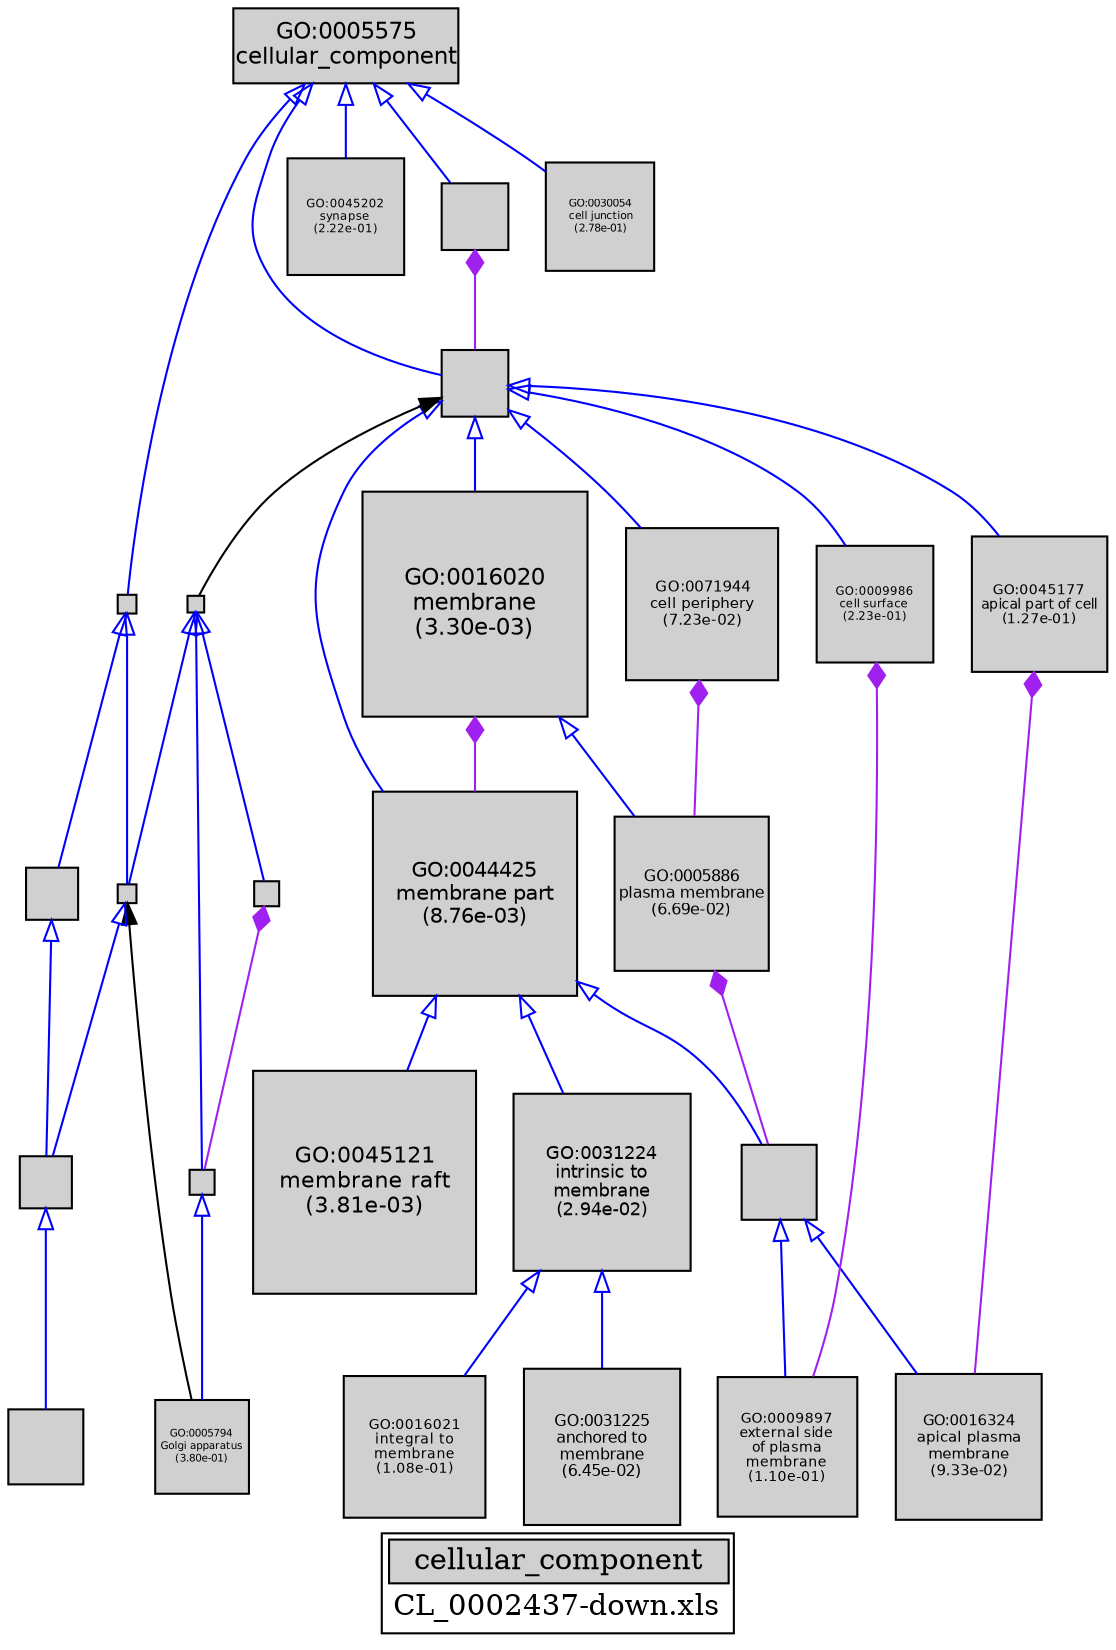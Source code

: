 digraph "cellular_component" {
graph [ bgcolor = "#FFFFFF", label = <<TABLE COLOR="black" BGCOLOR="white"><TR><TD COLSPAN="2" BGCOLOR="#D0D0D0"><FONT COLOR="black">cellular_component</FONT></TD></TR><TR><TD BORDER="0">CL_0002437-down.xls</TD></TR></TABLE>> ];
node [ fontname = "Helvetica" ];

subgraph "nodes" {

node [ style = "filled", fixedsize = "true", width = 1, shape = "box", fontsize = 9, fillcolor = "#D0D0D0", fontcolor = "black", color = "black" ];

"GO:0016324" [ URL = "#GO:0016324", label = <<TABLE BORDER="0"><TR><TD>GO:0016324<BR/>apical plasma<BR/>membrane<BR/>(9.33e-02)</TD></TR></TABLE>>, width = 0.96960281921, shape = "box", fontsize = 6.98114029831, height = 0.96960281921 ];
"GO:0005575" [ URL = "#GO:0005575", label = <<TABLE BORDER="0"><TR><TD>GO:0005575<BR/>cellular_component</TD></TR></TABLE>>, width = 1.5, shape = "box", fontsize = 10.8 ];
"GO:0045177" [ URL = "#GO:0045177", label = <<TABLE BORDER="0"><TR><TD>GO:0045177<BR/>apical part of cell<BR/>(1.27e-01)</TD></TR></TABLE>>, width = 0.90569042642, shape = "box", fontsize = 6.52097107023, height = 0.90569042642 ];
"GO:0043229" [ URL = "#GO:0043229", label = "", width = 0.124593590786, shape = "box", height = 0.124593590786 ];
"GO:0005794" [ URL = "#GO:0005794", label = <<TABLE BORDER="0"><TR><TD>GO:0005794<BR/>Golgi apparatus<BR/>(3.80e-01)</TD></TR></TABLE>>, width = 0.623948765015, shape = "box", fontsize = 5.0, height = 0.623948765015 ];
"GO:0044444" [ URL = "#GO:0044444", label = "", width = 0.167652213123, shape = "box", height = 0.167652213123 ];
"GO:0044425" [ URL = "#GO:0044425", label = <<TABLE BORDER="0"><TR><TD>GO:0044425<BR/>membrane part<BR/>(8.76e-03)</TD></TR></TABLE>>, width = 1.36666362182, shape = "box", fontsize = 9.83997807713, height = 1.36666362182 ];
"GO:0016021" [ URL = "#GO:0016021", label = <<TABLE BORDER="0"><TR><TD>GO:0016021<BR/>integral to<BR/>membrane<BR/>(1.08e-01)</TD></TR></TABLE>>, width = 0.938754958046, shape = "box", fontsize = 6.75903569793, height = 0.938754958046 ];
"GO:0005886" [ URL = "#GO:0005886", label = <<TABLE BORDER="0"><TR><TD>GO:0005886<BR/>plasma membrane<BR/>(6.69e-02)</TD></TR></TABLE>>, width = 1.03466322919, shape = "box", fontsize = 7.44957525016, height = 1.03466322919 ];
"GO:0044424" [ URL = "#GO:0044424", label = "", width = 0.10564311758, shape = "box", height = 0.10564311758 ];
"GO:0045121" [ URL = "#GO:0045121", label = <<TABLE BORDER="0"><TR><TD>GO:0045121<BR/>membrane raft<BR/>(3.81e-03)</TD></TR></TABLE>>, width = 1.48124358069, shape = "box", fontsize = 10.664953781, height = 1.48124358069 ];
"GO:0043226" [ URL = "#GO:0043226", label = "", width = 0.124062125854, shape = "box", height = 0.124062125854 ];
"GO:0044459" [ URL = "#GO:0044459", label = "", width = 0.499556962307, shape = "box", height = 0.499556962307 ];
"GO:0009897" [ URL = "#GO:0009897", label = <<TABLE BORDER="0"><TR><TD>GO:0009897<BR/>external side<BR/>of plasma<BR/>membrane<BR/>(1.10e-01)</TD></TR></TABLE>>, width = 0.935496332634, shape = "box", fontsize = 6.73557359496, height = 0.935496332634 ];
"GO:0043228" [ URL = "#GO:0043228", label = "", width = 0.349361510312, shape = "box", height = 0.349361510312 ];
"GO:0044464" [ URL = "#GO:0044464", label = "", width = 0.442516781395, shape = "box", height = 0.442516781395 ];
"GO:0031225" [ URL = "#GO:0031225", label = <<TABLE BORDER="0"><TR><TD>GO:0031225<BR/>anchored to<BR/>membrane<BR/>(6.45e-02)</TD></TR></TABLE>>, width = 1.04157845073, shape = "box", fontsize = 7.49936484528, height = 1.04157845073 ];
"GO:0005856" [ URL = "#GO:0005856", label = "", width = 0.495580302138, shape = "box", height = 0.495580302138 ];
"GO:0005737" [ URL = "#GO:0005737", label = "", width = 0.160723522521, shape = "box", height = 0.160723522521 ];
"GO:0071944" [ URL = "#GO:0071944", label = <<TABLE BORDER="0"><TR><TD>GO:0071944<BR/>cell periphery<BR/>(7.23e-02)</TD></TR></TABLE>>, width = 1.01984300344, shape = "box", fontsize = 7.34286962478, height = 1.01984300344 ];
"GO:0045202" [ URL = "#GO:0045202", label = <<TABLE BORDER="0"><TR><TD>GO:0045202<BR/>synapse<BR/>(2.22e-01)</TD></TR></TABLE>>, width = 0.775221683165, shape = "box", fontsize = 5.58159611879, height = 0.775221683165 ];
"GO:0005623" [ URL = "#GO:0005623", label = "", width = 0.442516781395, shape = "box", height = 0.442516781395 ];
"GO:0016020" [ URL = "#GO:0016020", label = <<TABLE BORDER="0"><TR><TD>GO:0016020<BR/>membrane<BR/>(3.30e-03)</TD></TR></TABLE>>, width = 1.5, shape = "box", fontsize = 10.8, height = 1.5 ];
"GO:0030054" [ URL = "#GO:0030054", label = <<TABLE BORDER="0"><TR><TD>GO:0030054<BR/>cell junction<BR/>(2.78e-01)</TD></TR></TABLE>>, width = 0.715332549518, shape = "box", fontsize = 5.15039435653, height = 0.715332549518 ];
"GO:0043232" [ URL = "#GO:0043232", label = "", width = 0.349361510312, shape = "box", height = 0.349361510312 ];
"GO:0009986" [ URL = "#GO:0009986", label = <<TABLE BORDER="0"><TR><TD>GO:0009986<BR/>cell surface<BR/>(2.23e-01)</TD></TR></TABLE>>, width = 0.773397252741, shape = "box", fontsize = 5.56846021974, height = 0.773397252741 ];
"GO:0031224" [ URL = "#GO:0031224", label = <<TABLE BORDER="0"><TR><TD>GO:0031224<BR/>intrinsic to<BR/>membrane<BR/>(2.94e-02)</TD></TR></TABLE>>, width = 1.1801138195, shape = "box", fontsize = 8.49681950042, height = 1.1801138195 ];
}
subgraph "edges" {


edge [ dir = "back", weight = 1 ];
subgraph "regulates" {


edge [ color = "cyan", arrowtail = "none" ];
subgraph "positive" {


edge [ color = "green", arrowtail = "vee" ];
}
subgraph "negative" {


edge [ color = "red", arrowtail = "tee" ];
}
}
subgraph "part_of" {


edge [ color = "purple", arrowtail = "diamond", weight = 2.5 ];
"GO:0071944" -> "GO:0005886";
"GO:0009986" -> "GO:0009897";
"GO:0005886" -> "GO:0044459";
"GO:0045177" -> "GO:0016324";
"GO:0016020" -> "GO:0044425";
"GO:0005737" -> "GO:0044444";
"GO:0005623" -> "GO:0044464";
}
subgraph "is_a" {


edge [ color = "blue", arrowtail = "empty", weight = 5.0 ];
"GO:0044464" -> "GO:0016020";
"GO:0016020" -> "GO:0005886";
"GO:0005575" -> "GO:0030054";
"GO:0043226" -> "GO:0043229";
"GO:0005575" -> "GO:0043226";
"GO:0043228" -> "GO:0043232";
"GO:0043232" -> "GO:0005856";
"GO:0044459" -> "GO:0009897";
"GO:0044424" -> "GO:0043229";
"GO:0044459" -> "GO:0016324";
"GO:0031224" -> "GO:0031225";
"GO:0044464" -> "GO:0044425";
"GO:0031224" -> "GO:0016021";
"GO:0043226" -> "GO:0043228";
"GO:0005575" -> "GO:0045202";
"GO:0044425" -> "GO:0031224";
"GO:0044464" -> "GO:0009986";
"GO:0044464" -> "GO:0045177";
"GO:0044424" -> "GO:0044444";
"GO:0044425" -> "GO:0045121";
"GO:0043229" -> "GO:0043232";
"GO:0005575" -> "GO:0005623";
"GO:0044444" -> "GO:0005794";
"GO:0044464" -> "GO:0071944";
"GO:0044424" -> "GO:0005737";
"GO:0005575" -> "GO:0044464";
"GO:0044425" -> "GO:0044459";
}
"GO:0043229" -> "GO:0005794";
"GO:0044464" -> "GO:0044424";
}
}
